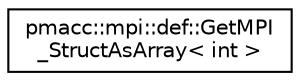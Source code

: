 digraph "Graphical Class Hierarchy"
{
 // LATEX_PDF_SIZE
  edge [fontname="Helvetica",fontsize="10",labelfontname="Helvetica",labelfontsize="10"];
  node [fontname="Helvetica",fontsize="10",shape=record];
  rankdir="LR";
  Node0 [label="pmacc::mpi::def::GetMPI\l_StructAsArray\< int \>",height=0.2,width=0.4,color="black", fillcolor="white", style="filled",URL="$structpmacc_1_1mpi_1_1def_1_1_get_m_p_i___struct_as_array_3_01int_01_4.html",tooltip=" "];
}
